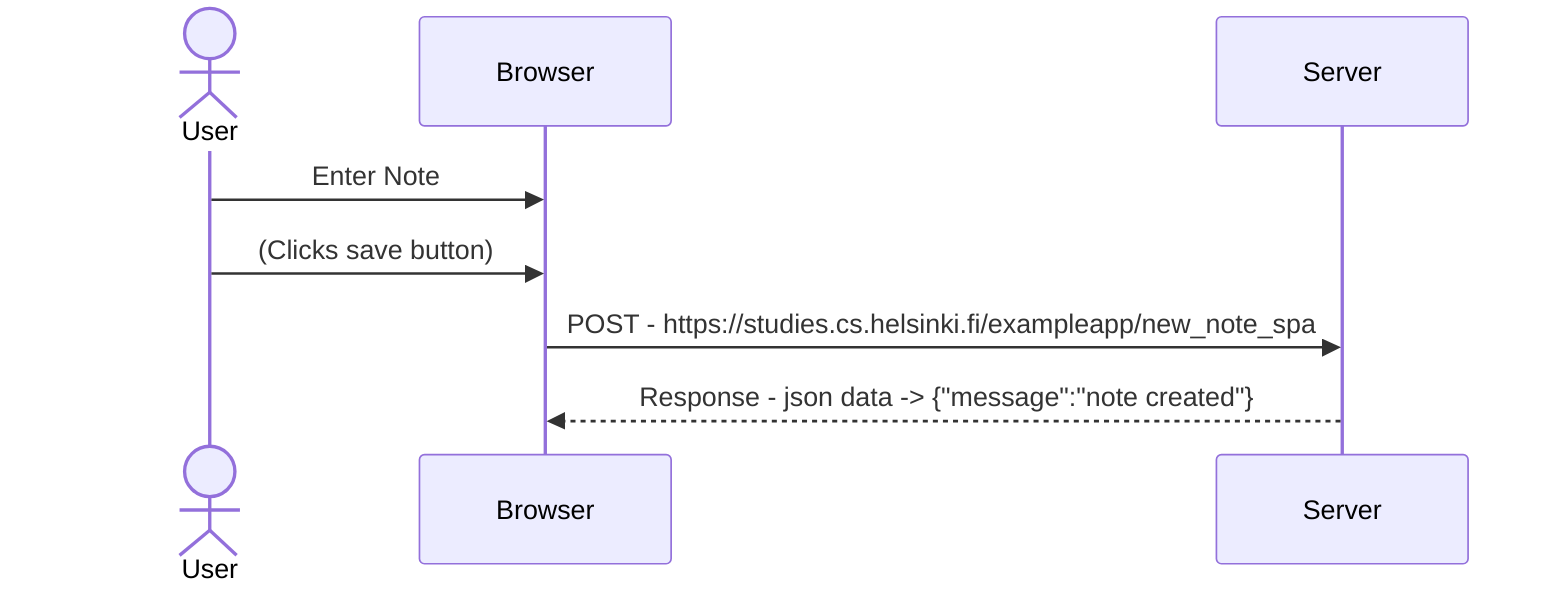 sequenceDiagram
        actor User

        User->>Browser: Enter Note
        User->>Browser: (Clicks save button)
        Browser->>Server: POST - https://studies.cs.helsinki.fi/exampleapp/new_note_spa
  
        Server-->>Browser: Response - json data -> {"message":"note created"}